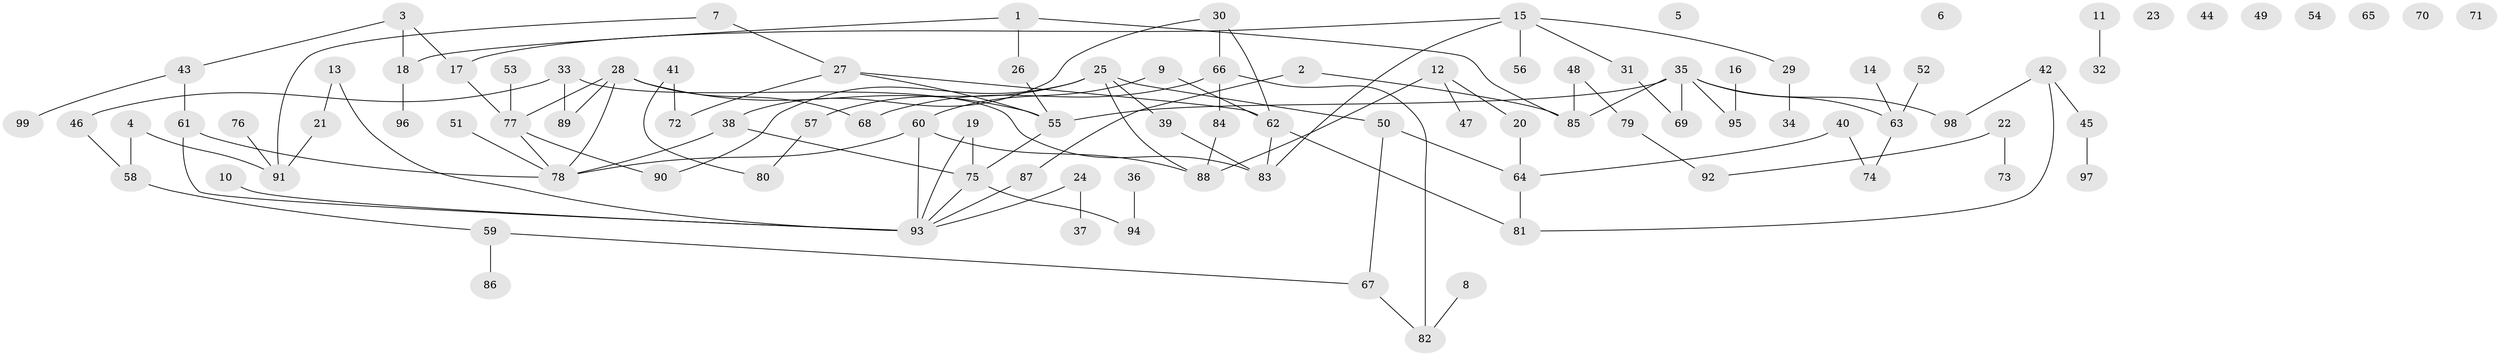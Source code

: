 // coarse degree distribution, {3: 0.10294117647058823, 2: 0.25, 4: 0.11764705882352941, 0: 0.14705882352941177, 1: 0.23529411764705882, 6: 0.04411764705882353, 5: 0.04411764705882353, 7: 0.029411764705882353, 8: 0.029411764705882353}
// Generated by graph-tools (version 1.1) at 2025/23/03/03/25 07:23:26]
// undirected, 99 vertices, 115 edges
graph export_dot {
graph [start="1"]
  node [color=gray90,style=filled];
  1;
  2;
  3;
  4;
  5;
  6;
  7;
  8;
  9;
  10;
  11;
  12;
  13;
  14;
  15;
  16;
  17;
  18;
  19;
  20;
  21;
  22;
  23;
  24;
  25;
  26;
  27;
  28;
  29;
  30;
  31;
  32;
  33;
  34;
  35;
  36;
  37;
  38;
  39;
  40;
  41;
  42;
  43;
  44;
  45;
  46;
  47;
  48;
  49;
  50;
  51;
  52;
  53;
  54;
  55;
  56;
  57;
  58;
  59;
  60;
  61;
  62;
  63;
  64;
  65;
  66;
  67;
  68;
  69;
  70;
  71;
  72;
  73;
  74;
  75;
  76;
  77;
  78;
  79;
  80;
  81;
  82;
  83;
  84;
  85;
  86;
  87;
  88;
  89;
  90;
  91;
  92;
  93;
  94;
  95;
  96;
  97;
  98;
  99;
  1 -- 18;
  1 -- 26;
  1 -- 85;
  2 -- 85;
  2 -- 87;
  3 -- 17;
  3 -- 18;
  3 -- 43;
  4 -- 58;
  4 -- 91;
  7 -- 27;
  7 -- 91;
  8 -- 82;
  9 -- 60;
  9 -- 62;
  10 -- 93;
  11 -- 32;
  12 -- 20;
  12 -- 47;
  12 -- 88;
  13 -- 21;
  13 -- 93;
  14 -- 63;
  15 -- 17;
  15 -- 29;
  15 -- 31;
  15 -- 56;
  15 -- 83;
  16 -- 95;
  17 -- 77;
  18 -- 96;
  19 -- 75;
  19 -- 93;
  20 -- 64;
  21 -- 91;
  22 -- 73;
  22 -- 92;
  24 -- 37;
  24 -- 93;
  25 -- 39;
  25 -- 50;
  25 -- 57;
  25 -- 88;
  25 -- 90;
  26 -- 55;
  27 -- 55;
  27 -- 62;
  27 -- 72;
  28 -- 55;
  28 -- 68;
  28 -- 77;
  28 -- 78;
  28 -- 89;
  29 -- 34;
  30 -- 38;
  30 -- 62;
  30 -- 66;
  31 -- 69;
  33 -- 46;
  33 -- 83;
  33 -- 89;
  35 -- 55;
  35 -- 63;
  35 -- 69;
  35 -- 85;
  35 -- 95;
  35 -- 98;
  36 -- 94;
  38 -- 75;
  38 -- 78;
  39 -- 83;
  40 -- 64;
  40 -- 74;
  41 -- 72;
  41 -- 80;
  42 -- 45;
  42 -- 81;
  42 -- 98;
  43 -- 61;
  43 -- 99;
  45 -- 97;
  46 -- 58;
  48 -- 79;
  48 -- 85;
  50 -- 64;
  50 -- 67;
  51 -- 78;
  52 -- 63;
  53 -- 77;
  55 -- 75;
  57 -- 80;
  58 -- 59;
  59 -- 67;
  59 -- 86;
  60 -- 78;
  60 -- 88;
  60 -- 93;
  61 -- 78;
  61 -- 93;
  62 -- 81;
  62 -- 83;
  63 -- 74;
  64 -- 81;
  66 -- 68;
  66 -- 82;
  66 -- 84;
  67 -- 82;
  75 -- 93;
  75 -- 94;
  76 -- 91;
  77 -- 78;
  77 -- 90;
  79 -- 92;
  84 -- 88;
  87 -- 93;
}

